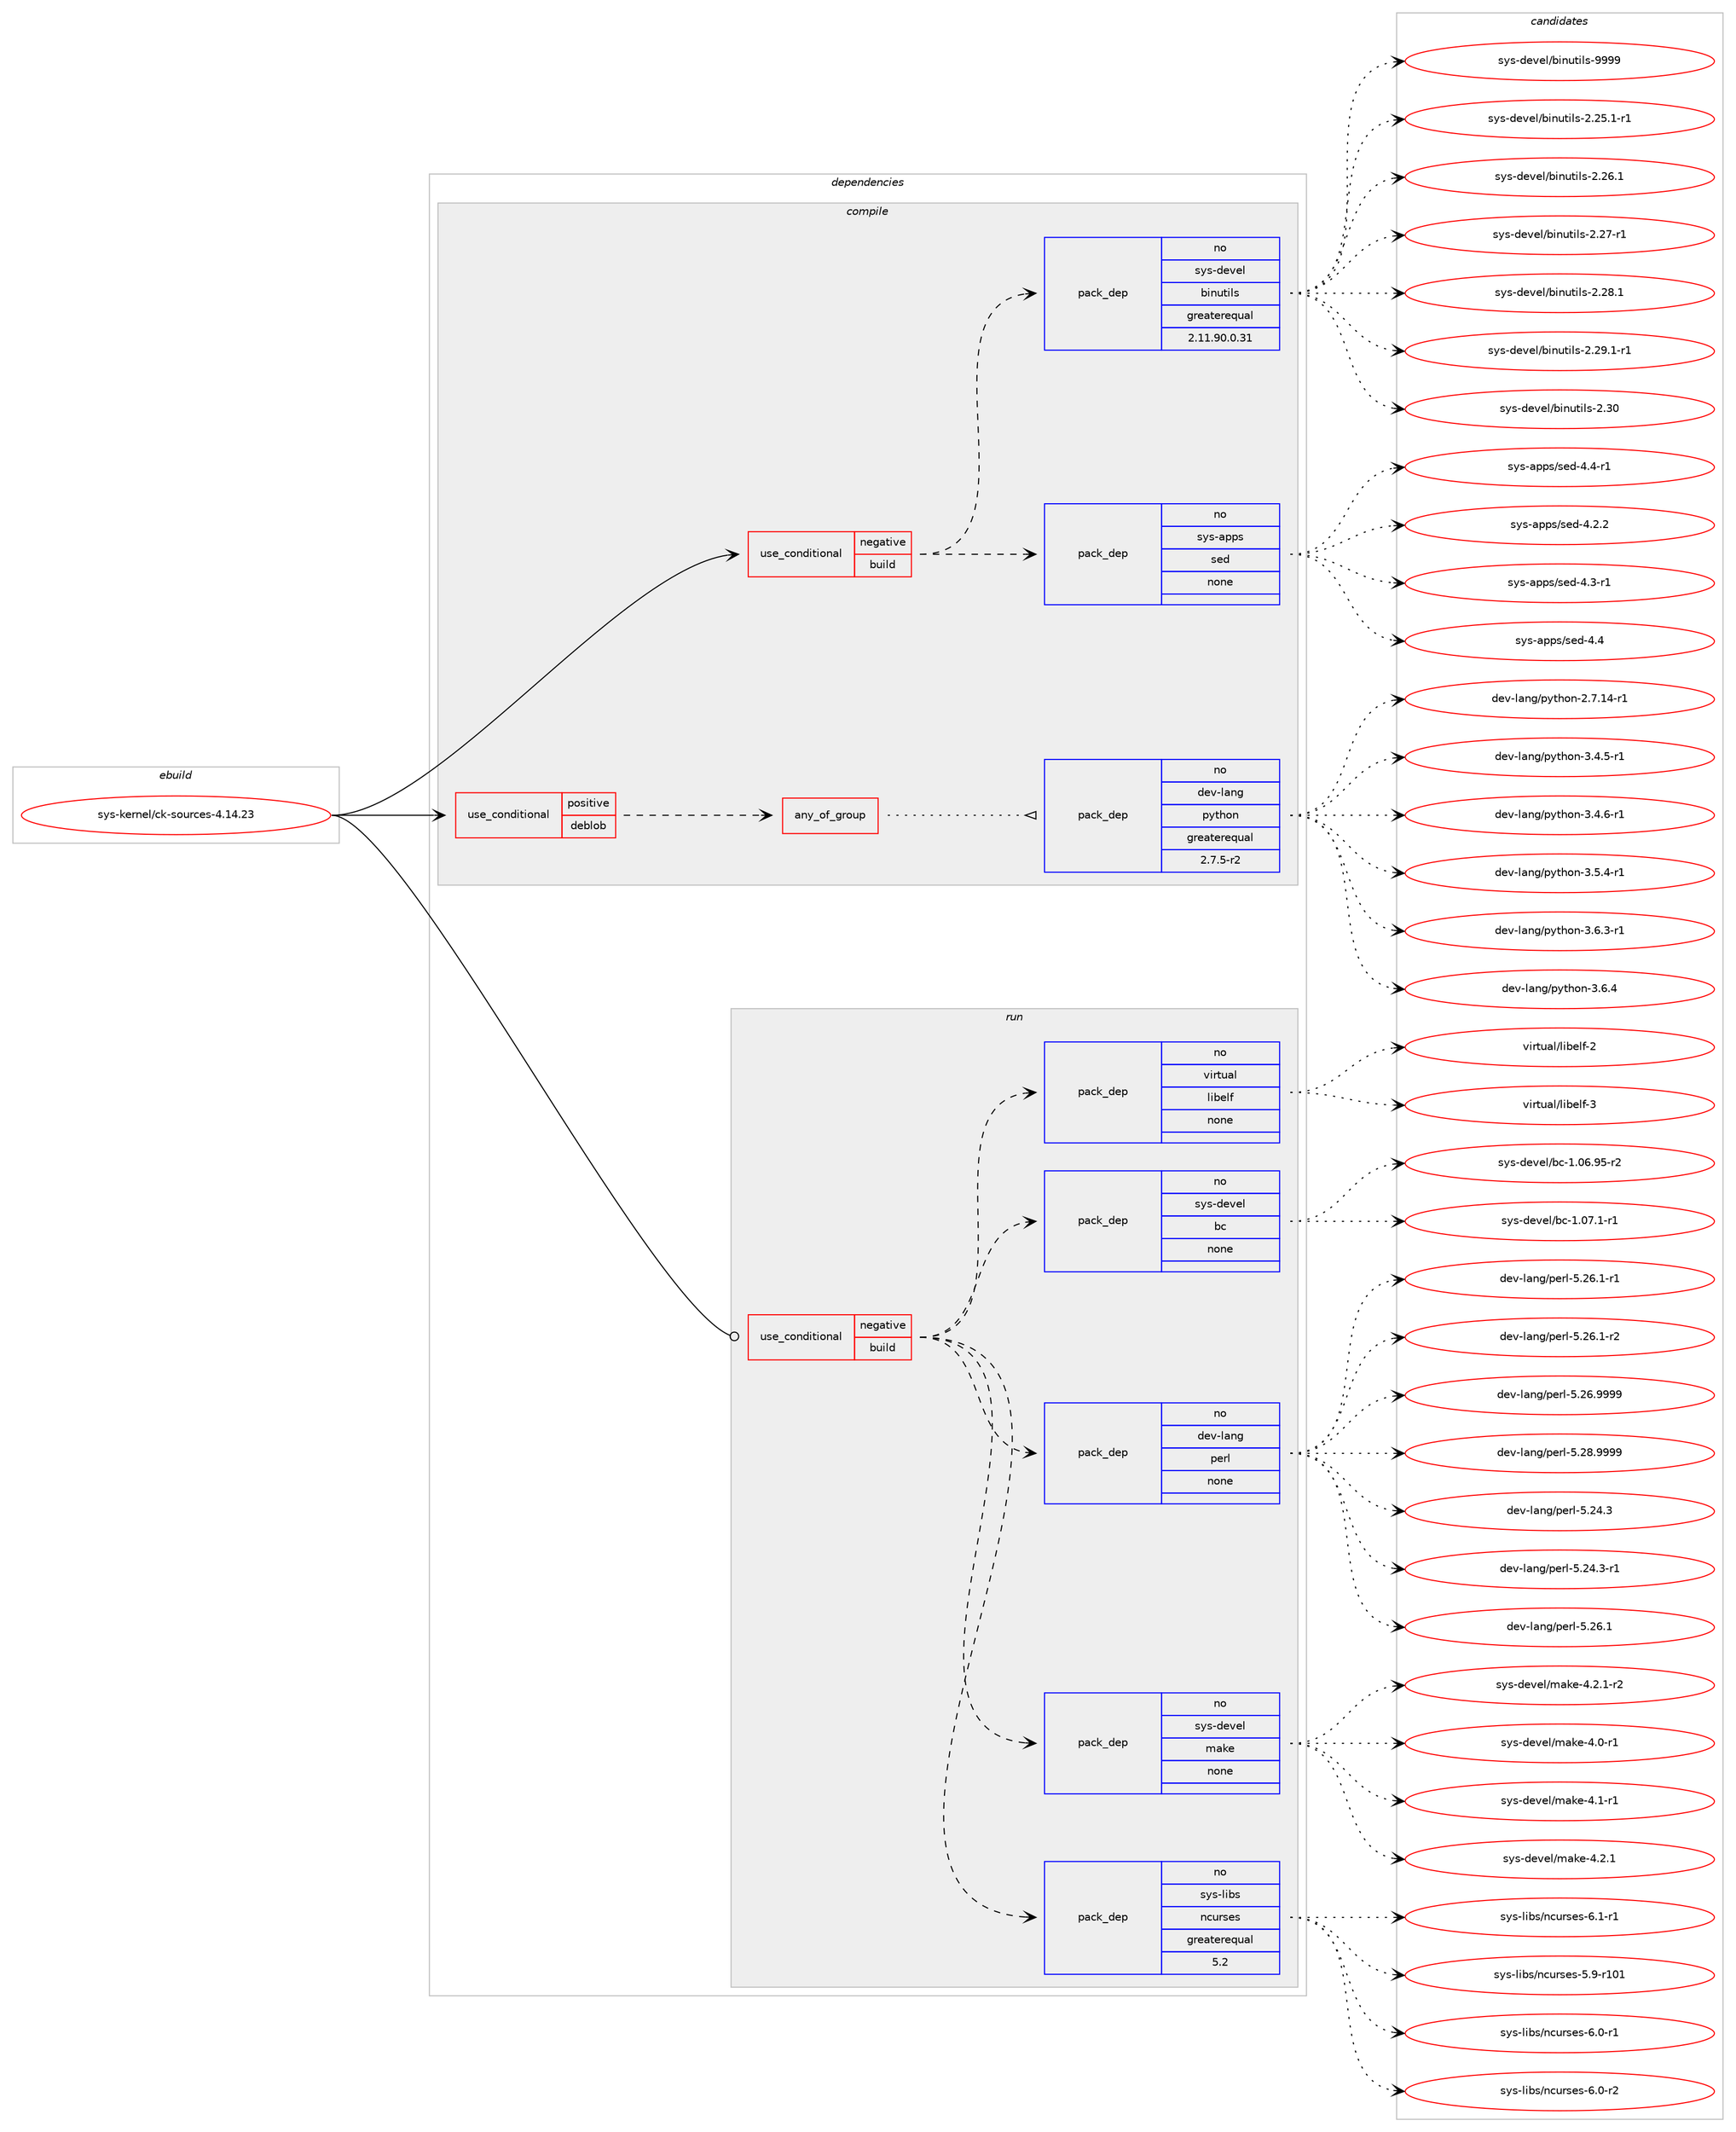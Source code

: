 digraph prolog {

# *************
# Graph options
# *************

newrank=true;
concentrate=true;
compound=true;
graph [rankdir=LR,fontname=Helvetica,fontsize=10,ranksep=1.5];#, ranksep=2.5, nodesep=0.2];
edge  [arrowhead=vee];
node  [fontname=Helvetica,fontsize=10];

# **********
# The ebuild
# **********

subgraph cluster_leftcol {
color=gray;
rank=same;
label=<<i>ebuild</i>>;
id [label="sys-kernel/ck-sources-4.14.23", color=red, width=4, href="../sys-kernel/ck-sources-4.14.23.svg"];
}

# ****************
# The dependencies
# ****************

subgraph cluster_midcol {
color=gray;
label=<<i>dependencies</i>>;
subgraph cluster_compile {
fillcolor="#eeeeee";
style=filled;
label=<<i>compile</i>>;
subgraph cond1247 {
dependency8608 [label=<<TABLE BORDER="0" CELLBORDER="1" CELLSPACING="0" CELLPADDING="4"><TR><TD ROWSPAN="3" CELLPADDING="10">use_conditional</TD></TR><TR><TD>negative</TD></TR><TR><TD>build</TD></TR></TABLE>>, shape=none, color=red];
subgraph pack7262 {
dependency8609 [label=<<TABLE BORDER="0" CELLBORDER="1" CELLSPACING="0" CELLPADDING="4" WIDTH="220"><TR><TD ROWSPAN="6" CELLPADDING="30">pack_dep</TD></TR><TR><TD WIDTH="110">no</TD></TR><TR><TD>sys-apps</TD></TR><TR><TD>sed</TD></TR><TR><TD>none</TD></TR><TR><TD></TD></TR></TABLE>>, shape=none, color=blue];
}
dependency8608:e -> dependency8609:w [weight=20,style="dashed",arrowhead="vee"];
subgraph pack7263 {
dependency8610 [label=<<TABLE BORDER="0" CELLBORDER="1" CELLSPACING="0" CELLPADDING="4" WIDTH="220"><TR><TD ROWSPAN="6" CELLPADDING="30">pack_dep</TD></TR><TR><TD WIDTH="110">no</TD></TR><TR><TD>sys-devel</TD></TR><TR><TD>binutils</TD></TR><TR><TD>greaterequal</TD></TR><TR><TD>2.11.90.0.31</TD></TR></TABLE>>, shape=none, color=blue];
}
dependency8608:e -> dependency8610:w [weight=20,style="dashed",arrowhead="vee"];
}
id:e -> dependency8608:w [weight=20,style="solid",arrowhead="vee"];
subgraph cond1248 {
dependency8611 [label=<<TABLE BORDER="0" CELLBORDER="1" CELLSPACING="0" CELLPADDING="4"><TR><TD ROWSPAN="3" CELLPADDING="10">use_conditional</TD></TR><TR><TD>positive</TD></TR><TR><TD>deblob</TD></TR></TABLE>>, shape=none, color=red];
subgraph any90 {
dependency8612 [label=<<TABLE BORDER="0" CELLBORDER="1" CELLSPACING="0" CELLPADDING="4"><TR><TD CELLPADDING="10">any_of_group</TD></TR></TABLE>>, shape=none, color=red];subgraph pack7264 {
dependency8613 [label=<<TABLE BORDER="0" CELLBORDER="1" CELLSPACING="0" CELLPADDING="4" WIDTH="220"><TR><TD ROWSPAN="6" CELLPADDING="30">pack_dep</TD></TR><TR><TD WIDTH="110">no</TD></TR><TR><TD>dev-lang</TD></TR><TR><TD>python</TD></TR><TR><TD>greaterequal</TD></TR><TR><TD>2.7.5-r2</TD></TR></TABLE>>, shape=none, color=blue];
}
dependency8612:e -> dependency8613:w [weight=20,style="dotted",arrowhead="oinv"];
}
dependency8611:e -> dependency8612:w [weight=20,style="dashed",arrowhead="vee"];
}
id:e -> dependency8611:w [weight=20,style="solid",arrowhead="vee"];
}
subgraph cluster_compileandrun {
fillcolor="#eeeeee";
style=filled;
label=<<i>compile and run</i>>;
}
subgraph cluster_run {
fillcolor="#eeeeee";
style=filled;
label=<<i>run</i>>;
subgraph cond1249 {
dependency8614 [label=<<TABLE BORDER="0" CELLBORDER="1" CELLSPACING="0" CELLPADDING="4"><TR><TD ROWSPAN="3" CELLPADDING="10">use_conditional</TD></TR><TR><TD>negative</TD></TR><TR><TD>build</TD></TR></TABLE>>, shape=none, color=red];
subgraph pack7265 {
dependency8615 [label=<<TABLE BORDER="0" CELLBORDER="1" CELLSPACING="0" CELLPADDING="4" WIDTH="220"><TR><TD ROWSPAN="6" CELLPADDING="30">pack_dep</TD></TR><TR><TD WIDTH="110">no</TD></TR><TR><TD>sys-libs</TD></TR><TR><TD>ncurses</TD></TR><TR><TD>greaterequal</TD></TR><TR><TD>5.2</TD></TR></TABLE>>, shape=none, color=blue];
}
dependency8614:e -> dependency8615:w [weight=20,style="dashed",arrowhead="vee"];
subgraph pack7266 {
dependency8616 [label=<<TABLE BORDER="0" CELLBORDER="1" CELLSPACING="0" CELLPADDING="4" WIDTH="220"><TR><TD ROWSPAN="6" CELLPADDING="30">pack_dep</TD></TR><TR><TD WIDTH="110">no</TD></TR><TR><TD>sys-devel</TD></TR><TR><TD>make</TD></TR><TR><TD>none</TD></TR><TR><TD></TD></TR></TABLE>>, shape=none, color=blue];
}
dependency8614:e -> dependency8616:w [weight=20,style="dashed",arrowhead="vee"];
subgraph pack7267 {
dependency8617 [label=<<TABLE BORDER="0" CELLBORDER="1" CELLSPACING="0" CELLPADDING="4" WIDTH="220"><TR><TD ROWSPAN="6" CELLPADDING="30">pack_dep</TD></TR><TR><TD WIDTH="110">no</TD></TR><TR><TD>dev-lang</TD></TR><TR><TD>perl</TD></TR><TR><TD>none</TD></TR><TR><TD></TD></TR></TABLE>>, shape=none, color=blue];
}
dependency8614:e -> dependency8617:w [weight=20,style="dashed",arrowhead="vee"];
subgraph pack7268 {
dependency8618 [label=<<TABLE BORDER="0" CELLBORDER="1" CELLSPACING="0" CELLPADDING="4" WIDTH="220"><TR><TD ROWSPAN="6" CELLPADDING="30">pack_dep</TD></TR><TR><TD WIDTH="110">no</TD></TR><TR><TD>sys-devel</TD></TR><TR><TD>bc</TD></TR><TR><TD>none</TD></TR><TR><TD></TD></TR></TABLE>>, shape=none, color=blue];
}
dependency8614:e -> dependency8618:w [weight=20,style="dashed",arrowhead="vee"];
subgraph pack7269 {
dependency8619 [label=<<TABLE BORDER="0" CELLBORDER="1" CELLSPACING="0" CELLPADDING="4" WIDTH="220"><TR><TD ROWSPAN="6" CELLPADDING="30">pack_dep</TD></TR><TR><TD WIDTH="110">no</TD></TR><TR><TD>virtual</TD></TR><TR><TD>libelf</TD></TR><TR><TD>none</TD></TR><TR><TD></TD></TR></TABLE>>, shape=none, color=blue];
}
dependency8614:e -> dependency8619:w [weight=20,style="dashed",arrowhead="vee"];
}
id:e -> dependency8614:w [weight=20,style="solid",arrowhead="odot"];
}
}

# **************
# The candidates
# **************

subgraph cluster_choices {
rank=same;
color=gray;
label=<<i>candidates</i>>;

subgraph choice7262 {
color=black;
nodesep=1;
choice115121115459711211211547115101100455246504650 [label="sys-apps/sed-4.2.2", color=red, width=4,href="../sys-apps/sed-4.2.2.svg"];
choice115121115459711211211547115101100455246514511449 [label="sys-apps/sed-4.3-r1", color=red, width=4,href="../sys-apps/sed-4.3-r1.svg"];
choice11512111545971121121154711510110045524652 [label="sys-apps/sed-4.4", color=red, width=4,href="../sys-apps/sed-4.4.svg"];
choice115121115459711211211547115101100455246524511449 [label="sys-apps/sed-4.4-r1", color=red, width=4,href="../sys-apps/sed-4.4-r1.svg"];
dependency8609:e -> choice115121115459711211211547115101100455246504650:w [style=dotted,weight="100"];
dependency8609:e -> choice115121115459711211211547115101100455246514511449:w [style=dotted,weight="100"];
dependency8609:e -> choice11512111545971121121154711510110045524652:w [style=dotted,weight="100"];
dependency8609:e -> choice115121115459711211211547115101100455246524511449:w [style=dotted,weight="100"];
}
subgraph choice7263 {
color=black;
nodesep=1;
choice115121115451001011181011084798105110117116105108115455046505346494511449 [label="sys-devel/binutils-2.25.1-r1", color=red, width=4,href="../sys-devel/binutils-2.25.1-r1.svg"];
choice11512111545100101118101108479810511011711610510811545504650544649 [label="sys-devel/binutils-2.26.1", color=red, width=4,href="../sys-devel/binutils-2.26.1.svg"];
choice11512111545100101118101108479810511011711610510811545504650554511449 [label="sys-devel/binutils-2.27-r1", color=red, width=4,href="../sys-devel/binutils-2.27-r1.svg"];
choice11512111545100101118101108479810511011711610510811545504650564649 [label="sys-devel/binutils-2.28.1", color=red, width=4,href="../sys-devel/binutils-2.28.1.svg"];
choice115121115451001011181011084798105110117116105108115455046505746494511449 [label="sys-devel/binutils-2.29.1-r1", color=red, width=4,href="../sys-devel/binutils-2.29.1-r1.svg"];
choice1151211154510010111810110847981051101171161051081154550465148 [label="sys-devel/binutils-2.30", color=red, width=4,href="../sys-devel/binutils-2.30.svg"];
choice1151211154510010111810110847981051101171161051081154557575757 [label="sys-devel/binutils-9999", color=red, width=4,href="../sys-devel/binutils-9999.svg"];
dependency8610:e -> choice115121115451001011181011084798105110117116105108115455046505346494511449:w [style=dotted,weight="100"];
dependency8610:e -> choice11512111545100101118101108479810511011711610510811545504650544649:w [style=dotted,weight="100"];
dependency8610:e -> choice11512111545100101118101108479810511011711610510811545504650554511449:w [style=dotted,weight="100"];
dependency8610:e -> choice11512111545100101118101108479810511011711610510811545504650564649:w [style=dotted,weight="100"];
dependency8610:e -> choice115121115451001011181011084798105110117116105108115455046505746494511449:w [style=dotted,weight="100"];
dependency8610:e -> choice1151211154510010111810110847981051101171161051081154550465148:w [style=dotted,weight="100"];
dependency8610:e -> choice1151211154510010111810110847981051101171161051081154557575757:w [style=dotted,weight="100"];
}
subgraph choice7264 {
color=black;
nodesep=1;
choice100101118451089711010347112121116104111110455046554649524511449 [label="dev-lang/python-2.7.14-r1", color=red, width=4,href="../dev-lang/python-2.7.14-r1.svg"];
choice1001011184510897110103471121211161041111104551465246534511449 [label="dev-lang/python-3.4.5-r1", color=red, width=4,href="../dev-lang/python-3.4.5-r1.svg"];
choice1001011184510897110103471121211161041111104551465246544511449 [label="dev-lang/python-3.4.6-r1", color=red, width=4,href="../dev-lang/python-3.4.6-r1.svg"];
choice1001011184510897110103471121211161041111104551465346524511449 [label="dev-lang/python-3.5.4-r1", color=red, width=4,href="../dev-lang/python-3.5.4-r1.svg"];
choice1001011184510897110103471121211161041111104551465446514511449 [label="dev-lang/python-3.6.3-r1", color=red, width=4,href="../dev-lang/python-3.6.3-r1.svg"];
choice100101118451089711010347112121116104111110455146544652 [label="dev-lang/python-3.6.4", color=red, width=4,href="../dev-lang/python-3.6.4.svg"];
dependency8613:e -> choice100101118451089711010347112121116104111110455046554649524511449:w [style=dotted,weight="100"];
dependency8613:e -> choice1001011184510897110103471121211161041111104551465246534511449:w [style=dotted,weight="100"];
dependency8613:e -> choice1001011184510897110103471121211161041111104551465246544511449:w [style=dotted,weight="100"];
dependency8613:e -> choice1001011184510897110103471121211161041111104551465346524511449:w [style=dotted,weight="100"];
dependency8613:e -> choice1001011184510897110103471121211161041111104551465446514511449:w [style=dotted,weight="100"];
dependency8613:e -> choice100101118451089711010347112121116104111110455146544652:w [style=dotted,weight="100"];
}
subgraph choice7265 {
color=black;
nodesep=1;
choice115121115451081059811547110991171141151011154553465745114494849 [label="sys-libs/ncurses-5.9-r101", color=red, width=4,href="../sys-libs/ncurses-5.9-r101.svg"];
choice11512111545108105981154711099117114115101115455446484511449 [label="sys-libs/ncurses-6.0-r1", color=red, width=4,href="../sys-libs/ncurses-6.0-r1.svg"];
choice11512111545108105981154711099117114115101115455446484511450 [label="sys-libs/ncurses-6.0-r2", color=red, width=4,href="../sys-libs/ncurses-6.0-r2.svg"];
choice11512111545108105981154711099117114115101115455446494511449 [label="sys-libs/ncurses-6.1-r1", color=red, width=4,href="../sys-libs/ncurses-6.1-r1.svg"];
dependency8615:e -> choice115121115451081059811547110991171141151011154553465745114494849:w [style=dotted,weight="100"];
dependency8615:e -> choice11512111545108105981154711099117114115101115455446484511449:w [style=dotted,weight="100"];
dependency8615:e -> choice11512111545108105981154711099117114115101115455446484511450:w [style=dotted,weight="100"];
dependency8615:e -> choice11512111545108105981154711099117114115101115455446494511449:w [style=dotted,weight="100"];
}
subgraph choice7266 {
color=black;
nodesep=1;
choice115121115451001011181011084710997107101455246484511449 [label="sys-devel/make-4.0-r1", color=red, width=4,href="../sys-devel/make-4.0-r1.svg"];
choice115121115451001011181011084710997107101455246494511449 [label="sys-devel/make-4.1-r1", color=red, width=4,href="../sys-devel/make-4.1-r1.svg"];
choice115121115451001011181011084710997107101455246504649 [label="sys-devel/make-4.2.1", color=red, width=4,href="../sys-devel/make-4.2.1.svg"];
choice1151211154510010111810110847109971071014552465046494511450 [label="sys-devel/make-4.2.1-r2", color=red, width=4,href="../sys-devel/make-4.2.1-r2.svg"];
dependency8616:e -> choice115121115451001011181011084710997107101455246484511449:w [style=dotted,weight="100"];
dependency8616:e -> choice115121115451001011181011084710997107101455246494511449:w [style=dotted,weight="100"];
dependency8616:e -> choice115121115451001011181011084710997107101455246504649:w [style=dotted,weight="100"];
dependency8616:e -> choice1151211154510010111810110847109971071014552465046494511450:w [style=dotted,weight="100"];
}
subgraph choice7267 {
color=black;
nodesep=1;
choice10010111845108971101034711210111410845534650524651 [label="dev-lang/perl-5.24.3", color=red, width=4,href="../dev-lang/perl-5.24.3.svg"];
choice100101118451089711010347112101114108455346505246514511449 [label="dev-lang/perl-5.24.3-r1", color=red, width=4,href="../dev-lang/perl-5.24.3-r1.svg"];
choice10010111845108971101034711210111410845534650544649 [label="dev-lang/perl-5.26.1", color=red, width=4,href="../dev-lang/perl-5.26.1.svg"];
choice100101118451089711010347112101114108455346505446494511449 [label="dev-lang/perl-5.26.1-r1", color=red, width=4,href="../dev-lang/perl-5.26.1-r1.svg"];
choice100101118451089711010347112101114108455346505446494511450 [label="dev-lang/perl-5.26.1-r2", color=red, width=4,href="../dev-lang/perl-5.26.1-r2.svg"];
choice10010111845108971101034711210111410845534650544657575757 [label="dev-lang/perl-5.26.9999", color=red, width=4,href="../dev-lang/perl-5.26.9999.svg"];
choice10010111845108971101034711210111410845534650564657575757 [label="dev-lang/perl-5.28.9999", color=red, width=4,href="../dev-lang/perl-5.28.9999.svg"];
dependency8617:e -> choice10010111845108971101034711210111410845534650524651:w [style=dotted,weight="100"];
dependency8617:e -> choice100101118451089711010347112101114108455346505246514511449:w [style=dotted,weight="100"];
dependency8617:e -> choice10010111845108971101034711210111410845534650544649:w [style=dotted,weight="100"];
dependency8617:e -> choice100101118451089711010347112101114108455346505446494511449:w [style=dotted,weight="100"];
dependency8617:e -> choice100101118451089711010347112101114108455346505446494511450:w [style=dotted,weight="100"];
dependency8617:e -> choice10010111845108971101034711210111410845534650544657575757:w [style=dotted,weight="100"];
dependency8617:e -> choice10010111845108971101034711210111410845534650564657575757:w [style=dotted,weight="100"];
}
subgraph choice7268 {
color=black;
nodesep=1;
choice1151211154510010111810110847989945494648544657534511450 [label="sys-devel/bc-1.06.95-r2", color=red, width=4,href="../sys-devel/bc-1.06.95-r2.svg"];
choice11512111545100101118101108479899454946485546494511449 [label="sys-devel/bc-1.07.1-r1", color=red, width=4,href="../sys-devel/bc-1.07.1-r1.svg"];
dependency8618:e -> choice1151211154510010111810110847989945494648544657534511450:w [style=dotted,weight="100"];
dependency8618:e -> choice11512111545100101118101108479899454946485546494511449:w [style=dotted,weight="100"];
}
subgraph choice7269 {
color=black;
nodesep=1;
choice1181051141161179710847108105981011081024550 [label="virtual/libelf-2", color=red, width=4,href="../virtual/libelf-2.svg"];
choice1181051141161179710847108105981011081024551 [label="virtual/libelf-3", color=red, width=4,href="../virtual/libelf-3.svg"];
dependency8619:e -> choice1181051141161179710847108105981011081024550:w [style=dotted,weight="100"];
dependency8619:e -> choice1181051141161179710847108105981011081024551:w [style=dotted,weight="100"];
}
}

}
